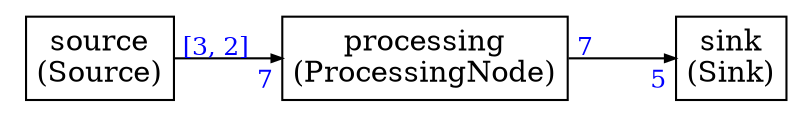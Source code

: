 



digraph structs {
    node [shape=plaintext]
    rankdir=LR
    edge [arrowsize=0.5]
    fontname="times"


source [label=<
<TABLE BORDER="0" CELLBORDER="1" CELLSPACING="0" CELLPADDING="4">
  <TR>
    <TD ALIGN="CENTER" PORT="i">source<BR/>(Source)</TD>
  </TR>
</TABLE>>];

processing [label=<
<TABLE BORDER="0" CELLBORDER="1" CELLSPACING="0" CELLPADDING="4">
  <TR>
    <TD ALIGN="CENTER" PORT="i">processing<BR/>(ProcessingNode)</TD>
  </TR>
</TABLE>>];

sink [label=<
<TABLE BORDER="0" CELLBORDER="1" CELLSPACING="0" CELLPADDING="4">
  <TR>
    <TD ALIGN="CENTER" PORT="i">sink<BR/>(Sink)</TD>
  </TR>
</TABLE>>];



source:i -> processing:i [label=""
,headlabel=<<TABLE BORDER="0" CELLPADDING="2"><TR><TD><FONT COLOR="blue" POINT-SIZE="12.0" >7</FONT>
</TD></TR></TABLE>>
,taillabel=<<TABLE BORDER="0" CELLPADDING="2"><TR><TD><FONT COLOR="blue" POINT-SIZE="12.0" >[3, 2]</FONT>
</TD></TR></TABLE>>]

processing:i -> sink:i [label=""
,headlabel=<<TABLE BORDER="0" CELLPADDING="2"><TR><TD><FONT COLOR="blue" POINT-SIZE="12.0" >5</FONT>
</TD></TR></TABLE>>
,taillabel=<<TABLE BORDER="0" CELLPADDING="2"><TR><TD><FONT COLOR="blue" POINT-SIZE="12.0" >7</FONT>
</TD></TR></TABLE>>]


}
